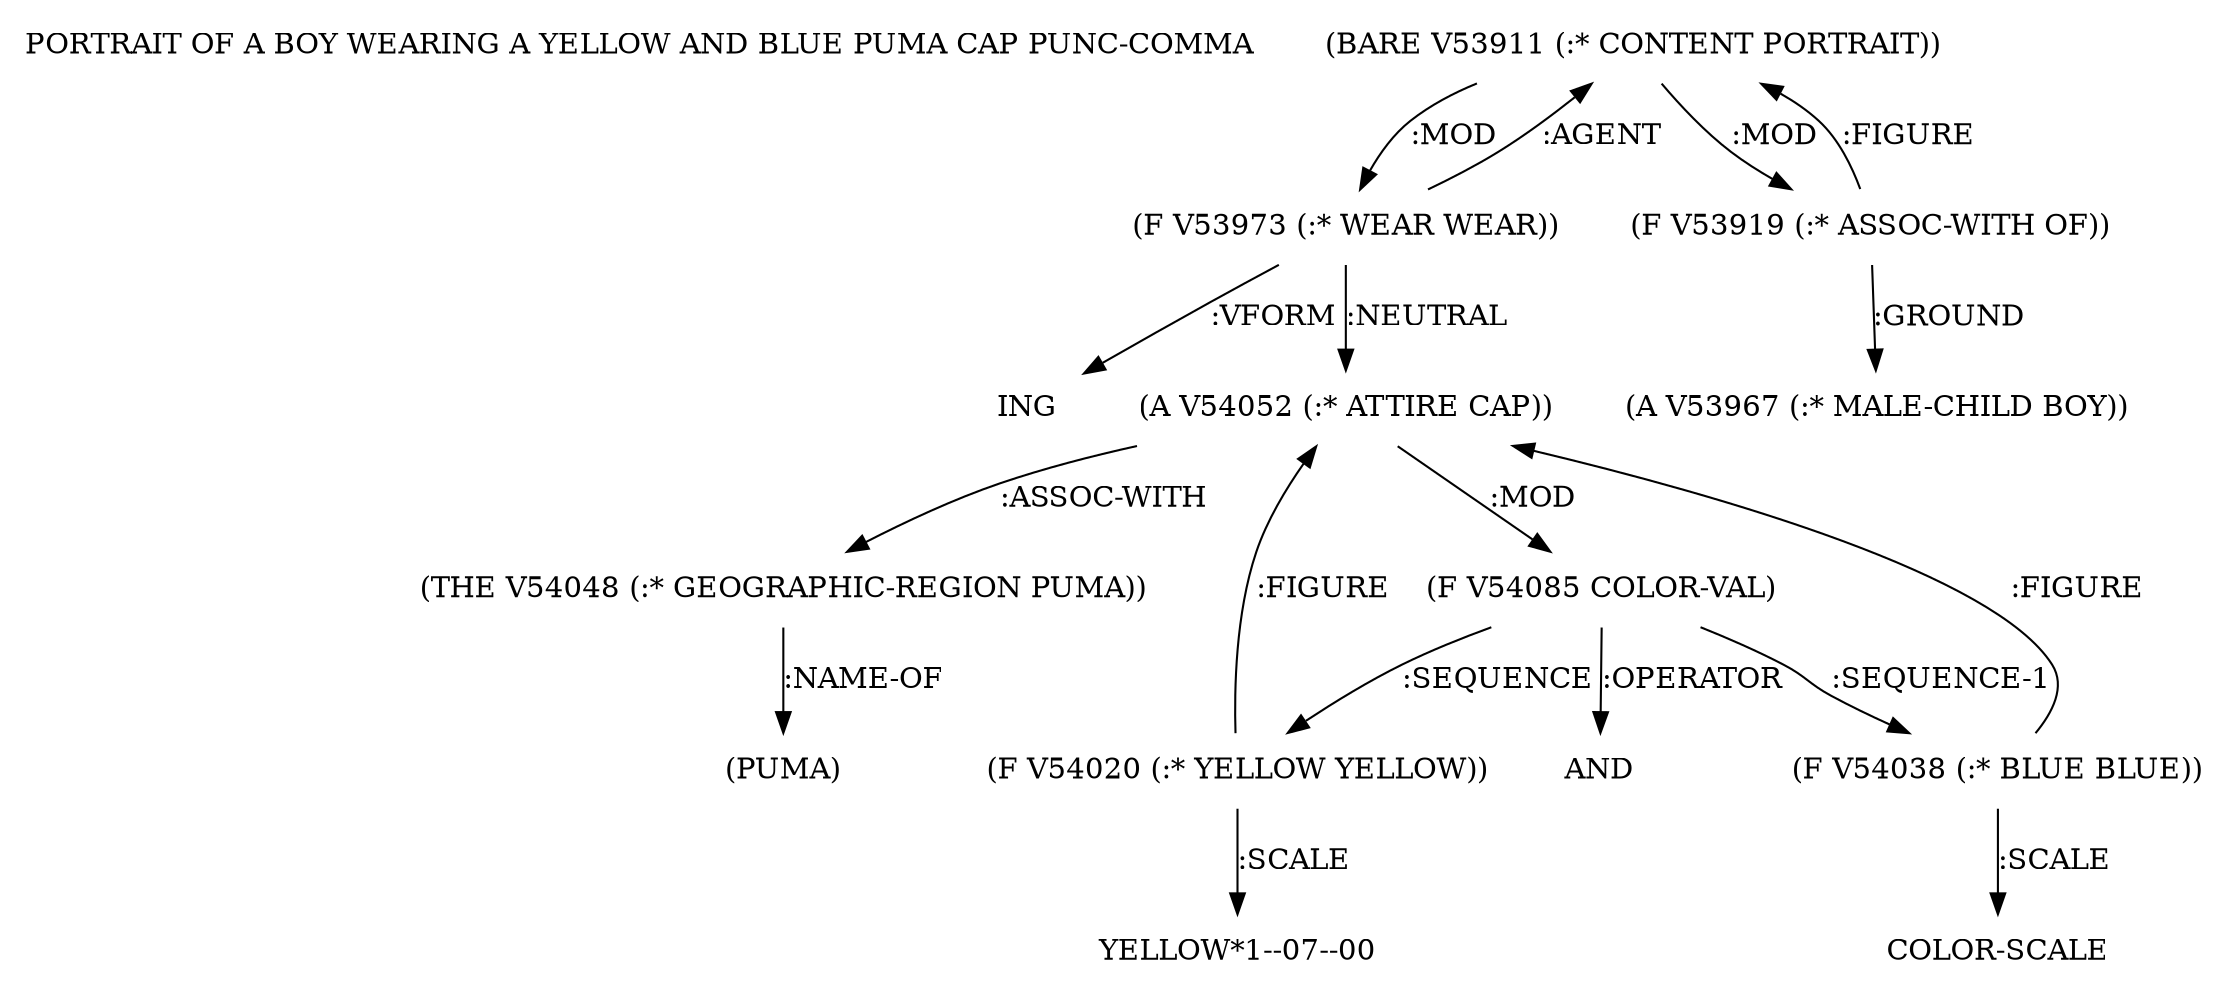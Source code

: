 digraph Terms {
  node [shape=none]
  "PORTRAIT OF A BOY WEARING A YELLOW AND BLUE PUMA CAP PUNC-COMMA"
  "V53911" [label="(BARE V53911 (:* CONTENT PORTRAIT))"]
  "V53911" -> "V53973" [label=":MOD"]
  "V53911" -> "V53919" [label=":MOD"]
  "V53919" [label="(F V53919 (:* ASSOC-WITH OF))"]
  "V53919" -> "V53967" [label=":GROUND"]
  "V53919" -> "V53911" [label=":FIGURE"]
  "V53967" [label="(A V53967 (:* MALE-CHILD BOY))"]
  "V53973" [label="(F V53973 (:* WEAR WEAR))"]
  "V53973" -> "V53911" [label=":AGENT"]
  "V53973" -> "V54052" [label=":NEUTRAL"]
  "V53973" -> "NT55138" [label=":VFORM"]
  "NT55138" [label="ING"]
  "V54052" [label="(A V54052 (:* ATTIRE CAP))"]
  "V54052" -> "V54048" [label=":ASSOC-WITH"]
  "V54052" -> "V54085" [label=":MOD"]
  "V54085" [label="(F V54085 COLOR-VAL)"]
  "V54085" -> "V54020" [label=":SEQUENCE"]
  "V54085" -> "V54038" [label=":SEQUENCE-1"]
  "V54085" -> "NT55139" [label=":OPERATOR"]
  "NT55139" [label="AND"]
  "V54020" [label="(F V54020 (:* YELLOW YELLOW))"]
  "V54020" -> "V54052" [label=":FIGURE"]
  "V54020" -> "NT55140" [label=":SCALE"]
  "NT55140" [label="YELLOW*1--07--00"]
  "V54038" [label="(F V54038 (:* BLUE BLUE))"]
  "V54038" -> "V54052" [label=":FIGURE"]
  "V54038" -> "NT55141" [label=":SCALE"]
  "NT55141" [label="COLOR-SCALE"]
  "V54048" [label="(THE V54048 (:* GEOGRAPHIC-REGION PUMA))"]
  "V54048" -> "NT55142" [label=":NAME-OF"]
  "NT55142" [label="(PUMA)"]
}
